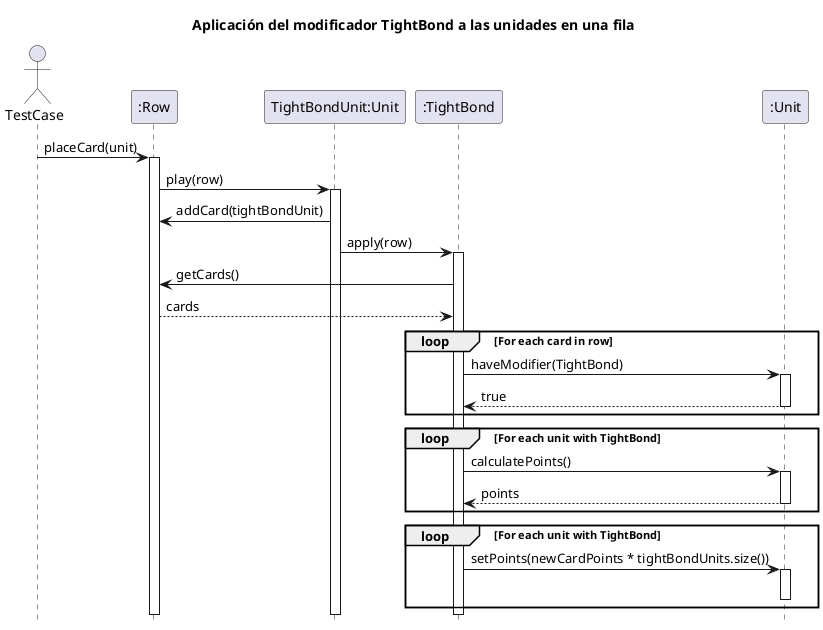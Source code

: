 @startuml

hide footbox
title Aplicación del modificador TightBond a las unidades en una fila

actor TestCase

participant ":Row" as row
participant "TightBondUnit:Unit" as tightBondUnit
participant ":TightBond" as tightBond
participant ":Unit" as otherUnits

TestCase -> row: placeCard(unit)
    activate row
    row -> tightBondUnit: play(row)
        activate tightBondUnit
        tightBondUnit -> row: addCard(tightBondUnit)
        tightBondUnit -> tightBond: apply(row)
            activate tightBond
            tightBond -> row: getCards()
            row --> tightBond: cards

            loop For each card in row
                tightBond -> otherUnits: haveModifier(TightBond)
                    activate otherUnits
                    otherUnits --> tightBond: true
                    deactivate otherUnits
            end

            loop For each unit with TightBond
                tightBond -> otherUnits: calculatePoints()
                    activate otherUnits
                    otherUnits --> tightBond: points
                    deactivate otherUnits
            end

            loop For each unit with TightBond
                tightBond -> otherUnits: setPoints(newCardPoints * tightBondUnits.size())
                    activate otherUnits
                    deactivate otherUnits
            end
            deactivate tightBond
        deactivate tightBondUnit
    deactivate row

@enduml
